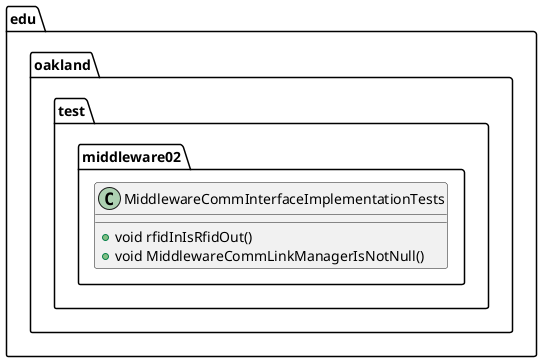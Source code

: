 @startuml MiddlewareCommInterfaceImplementationTests

package edu.oakland.test.middleware02 {
    class MiddlewareCommInterfaceImplementationTests {
        + void rfidInIsRfidOut()
        + void MiddlewareCommLinkManagerIsNotNull()
    }
}

@enduml